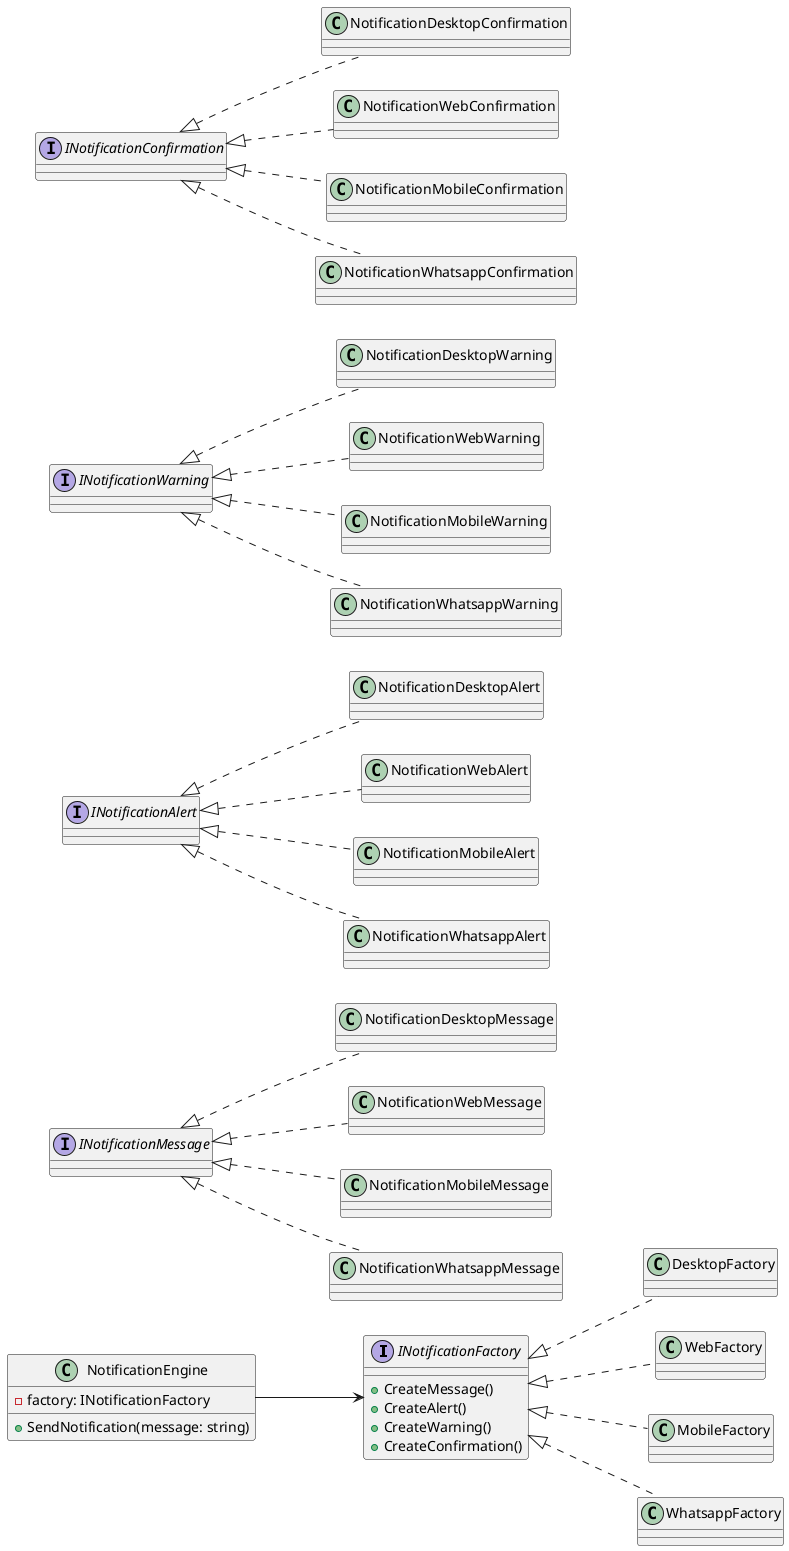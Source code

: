 @startuml
left to right direction 
' Interfaces
interface INotificationFactory {
    +CreateMessage()
    +CreateAlert()
    +CreateWarning()
    +CreateConfirmation()
}

interface INotificationMessage
interface INotificationAlert
interface INotificationWarning
interface INotificationConfirmation

' Factories
class DesktopFactory
class WebFactory
class MobileFactory
class WhatsappFactory

INotificationFactory <|.. DesktopFactory
INotificationFactory <|.. WebFactory
INotificationFactory <|.. MobileFactory
INotificationFactory <|.. WhatsappFactory

' NotificationEngine
class NotificationEngine {
    -factory: INotificationFactory
    +SendNotification(message: string)
}

NotificationEngine --> INotificationFactory

' Notification Types
class NotificationDesktopMessage
class NotificationWebMessage
class NotificationMobileMessage
class NotificationWhatsappMessage

class NotificationDesktopAlert
class NotificationWebAlert
class NotificationMobileAlert
class NotificationWhatsappAlert

class NotificationDesktopWarning
class NotificationWebWarning
class NotificationMobileWarning
class NotificationWhatsappWarning

class NotificationDesktopConfirmation
class NotificationWebConfirmation
class NotificationMobileConfirmation
class NotificationWhatsappConfirmation

INotificationMessage <|.. NotificationDesktopMessage
INotificationMessage <|.. NotificationWebMessage
INotificationMessage <|.. NotificationMobileMessage
INotificationMessage <|.. NotificationWhatsappMessage

INotificationAlert <|.. NotificationDesktopAlert
INotificationAlert <|.. NotificationWebAlert
INotificationAlert <|.. NotificationMobileAlert
INotificationAlert <|.. NotificationWhatsappAlert

INotificationWarning <|.. NotificationDesktopWarning
INotificationWarning <|.. NotificationWebWarning
INotificationWarning <|.. NotificationMobileWarning
INotificationWarning <|.. NotificationWhatsappWarning

INotificationConfirmation <|.. NotificationDesktopConfirmation
INotificationConfirmation <|.. NotificationWebConfirmation
INotificationConfirmation <|.. NotificationMobileConfirmation
INotificationConfirmation <|.. NotificationWhatsappConfirmation

@enduml